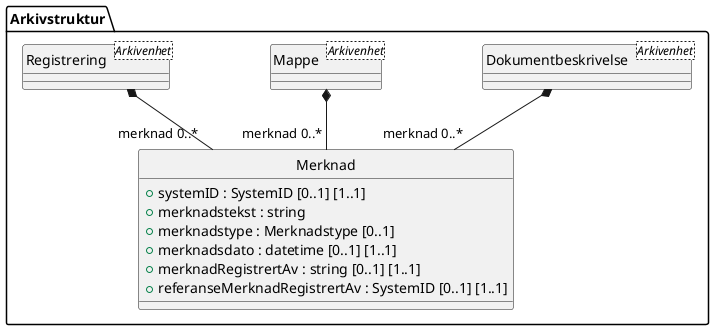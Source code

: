 @startuml
skinparam nodesep 100
hide circle
class Arkivstruktur.Merknad {
  +systemID : SystemID [0..1] [1..1]
  +merknadstekst : string
  +merknadstype : Merknadstype [0..1]
  +merknadsdato : datetime [0..1] [1..1]
  +merknadRegistrertAv : string [0..1] [1..1]
  +referanseMerknadRegistrertAv : SystemID [0..1] [1..1]
}
class Arkivstruktur.Dokumentbeskrivelse <Arkivenhet> {
}
Arkivstruktur.Dokumentbeskrivelse *-- "merknad 0..*" Arkivstruktur.Merknad
class Arkivstruktur.Mappe <Arkivenhet> {
}
Arkivstruktur.Mappe *-- "merknad 0..*" Arkivstruktur.Merknad
class Arkivstruktur.Registrering <Arkivenhet> {
}
Arkivstruktur.Registrering *-- "merknad 0..*" Arkivstruktur.Merknad
@enduml
